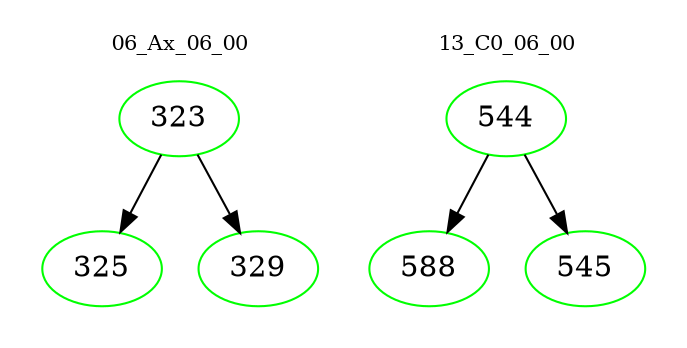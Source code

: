 digraph{
subgraph cluster_0 {
color = white
label = "06_Ax_06_00";
fontsize=10;
T0_323 [label="323", color="green"]
T0_323 -> T0_325 [color="black"]
T0_325 [label="325", color="green"]
T0_323 -> T0_329 [color="black"]
T0_329 [label="329", color="green"]
}
subgraph cluster_1 {
color = white
label = "13_C0_06_00";
fontsize=10;
T1_544 [label="544", color="green"]
T1_544 -> T1_588 [color="black"]
T1_588 [label="588", color="green"]
T1_544 -> T1_545 [color="black"]
T1_545 [label="545", color="green"]
}
}
